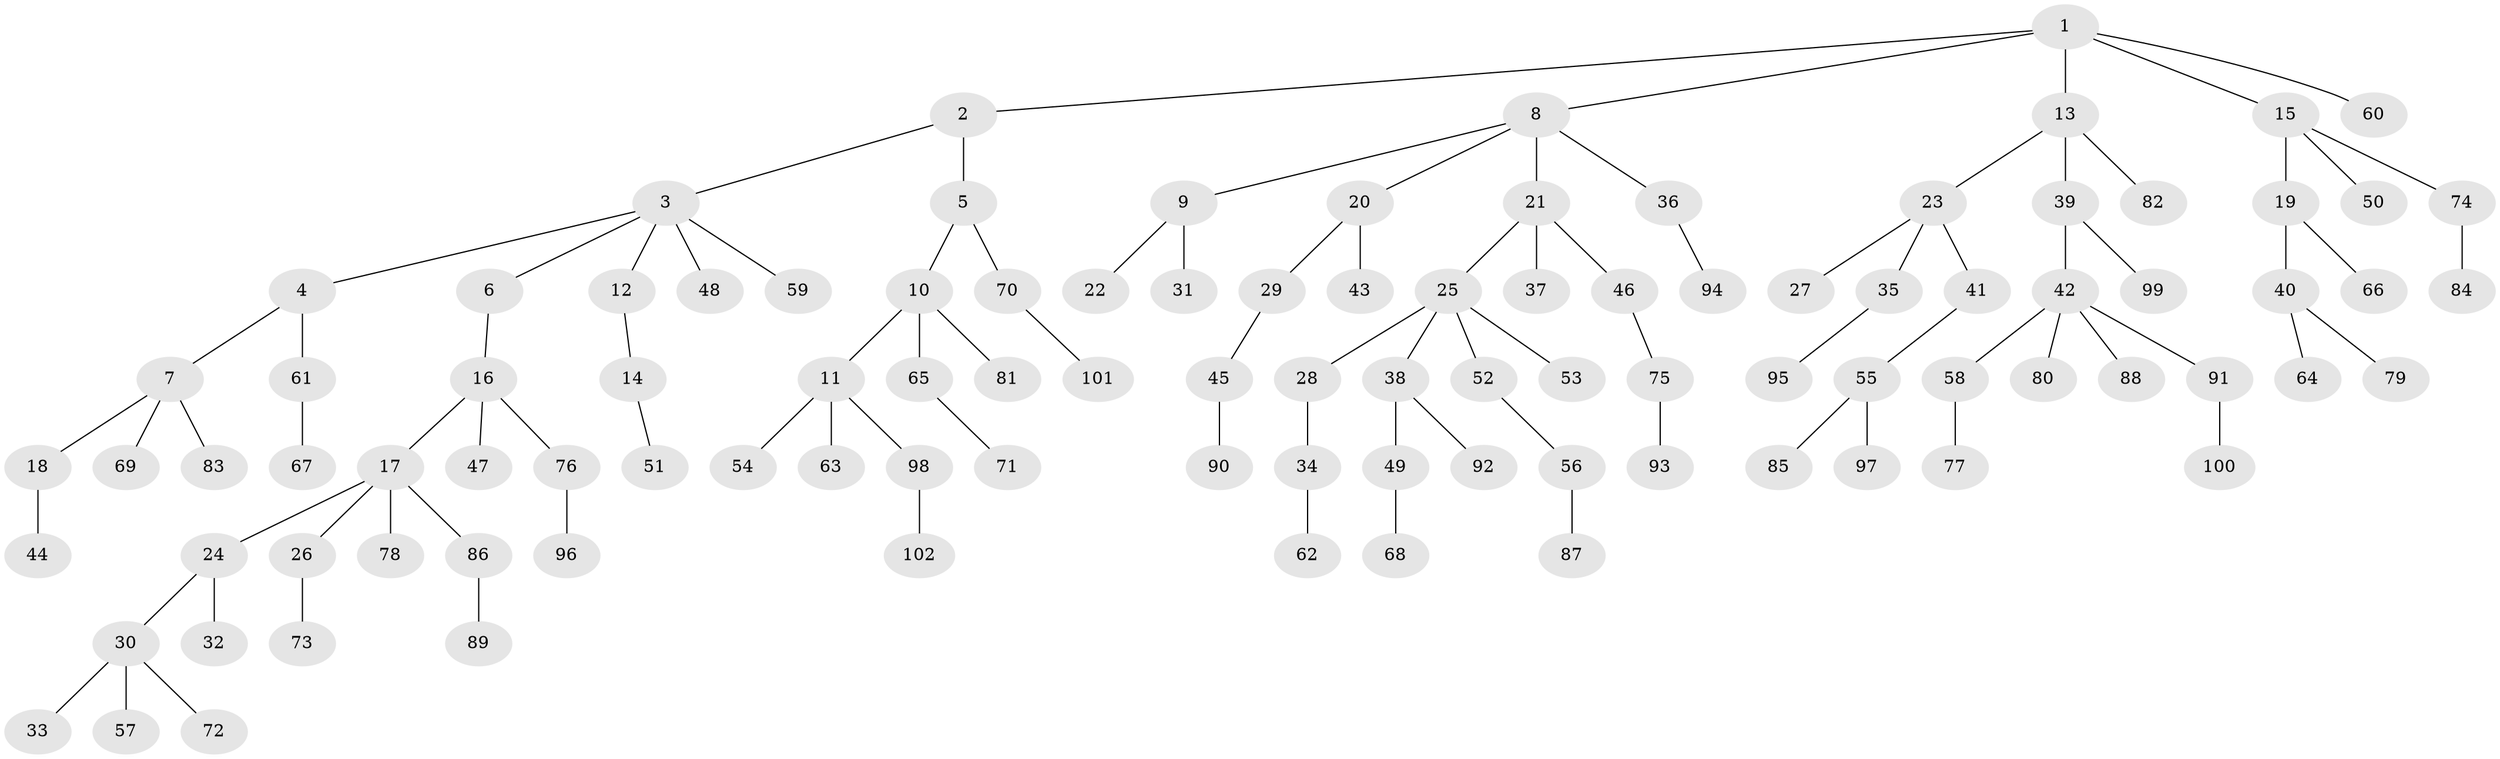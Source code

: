 // Generated by graph-tools (version 1.1) at 2025/02/03/09/25 03:02:27]
// undirected, 102 vertices, 101 edges
graph export_dot {
graph [start="1"]
  node [color=gray90,style=filled];
  1;
  2;
  3;
  4;
  5;
  6;
  7;
  8;
  9;
  10;
  11;
  12;
  13;
  14;
  15;
  16;
  17;
  18;
  19;
  20;
  21;
  22;
  23;
  24;
  25;
  26;
  27;
  28;
  29;
  30;
  31;
  32;
  33;
  34;
  35;
  36;
  37;
  38;
  39;
  40;
  41;
  42;
  43;
  44;
  45;
  46;
  47;
  48;
  49;
  50;
  51;
  52;
  53;
  54;
  55;
  56;
  57;
  58;
  59;
  60;
  61;
  62;
  63;
  64;
  65;
  66;
  67;
  68;
  69;
  70;
  71;
  72;
  73;
  74;
  75;
  76;
  77;
  78;
  79;
  80;
  81;
  82;
  83;
  84;
  85;
  86;
  87;
  88;
  89;
  90;
  91;
  92;
  93;
  94;
  95;
  96;
  97;
  98;
  99;
  100;
  101;
  102;
  1 -- 2;
  1 -- 8;
  1 -- 13;
  1 -- 15;
  1 -- 60;
  2 -- 3;
  2 -- 5;
  3 -- 4;
  3 -- 6;
  3 -- 12;
  3 -- 48;
  3 -- 59;
  4 -- 7;
  4 -- 61;
  5 -- 10;
  5 -- 70;
  6 -- 16;
  7 -- 18;
  7 -- 69;
  7 -- 83;
  8 -- 9;
  8 -- 20;
  8 -- 21;
  8 -- 36;
  9 -- 22;
  9 -- 31;
  10 -- 11;
  10 -- 65;
  10 -- 81;
  11 -- 54;
  11 -- 63;
  11 -- 98;
  12 -- 14;
  13 -- 23;
  13 -- 39;
  13 -- 82;
  14 -- 51;
  15 -- 19;
  15 -- 50;
  15 -- 74;
  16 -- 17;
  16 -- 47;
  16 -- 76;
  17 -- 24;
  17 -- 26;
  17 -- 78;
  17 -- 86;
  18 -- 44;
  19 -- 40;
  19 -- 66;
  20 -- 29;
  20 -- 43;
  21 -- 25;
  21 -- 37;
  21 -- 46;
  23 -- 27;
  23 -- 35;
  23 -- 41;
  24 -- 30;
  24 -- 32;
  25 -- 28;
  25 -- 38;
  25 -- 52;
  25 -- 53;
  26 -- 73;
  28 -- 34;
  29 -- 45;
  30 -- 33;
  30 -- 57;
  30 -- 72;
  34 -- 62;
  35 -- 95;
  36 -- 94;
  38 -- 49;
  38 -- 92;
  39 -- 42;
  39 -- 99;
  40 -- 64;
  40 -- 79;
  41 -- 55;
  42 -- 58;
  42 -- 80;
  42 -- 88;
  42 -- 91;
  45 -- 90;
  46 -- 75;
  49 -- 68;
  52 -- 56;
  55 -- 85;
  55 -- 97;
  56 -- 87;
  58 -- 77;
  61 -- 67;
  65 -- 71;
  70 -- 101;
  74 -- 84;
  75 -- 93;
  76 -- 96;
  86 -- 89;
  91 -- 100;
  98 -- 102;
}
